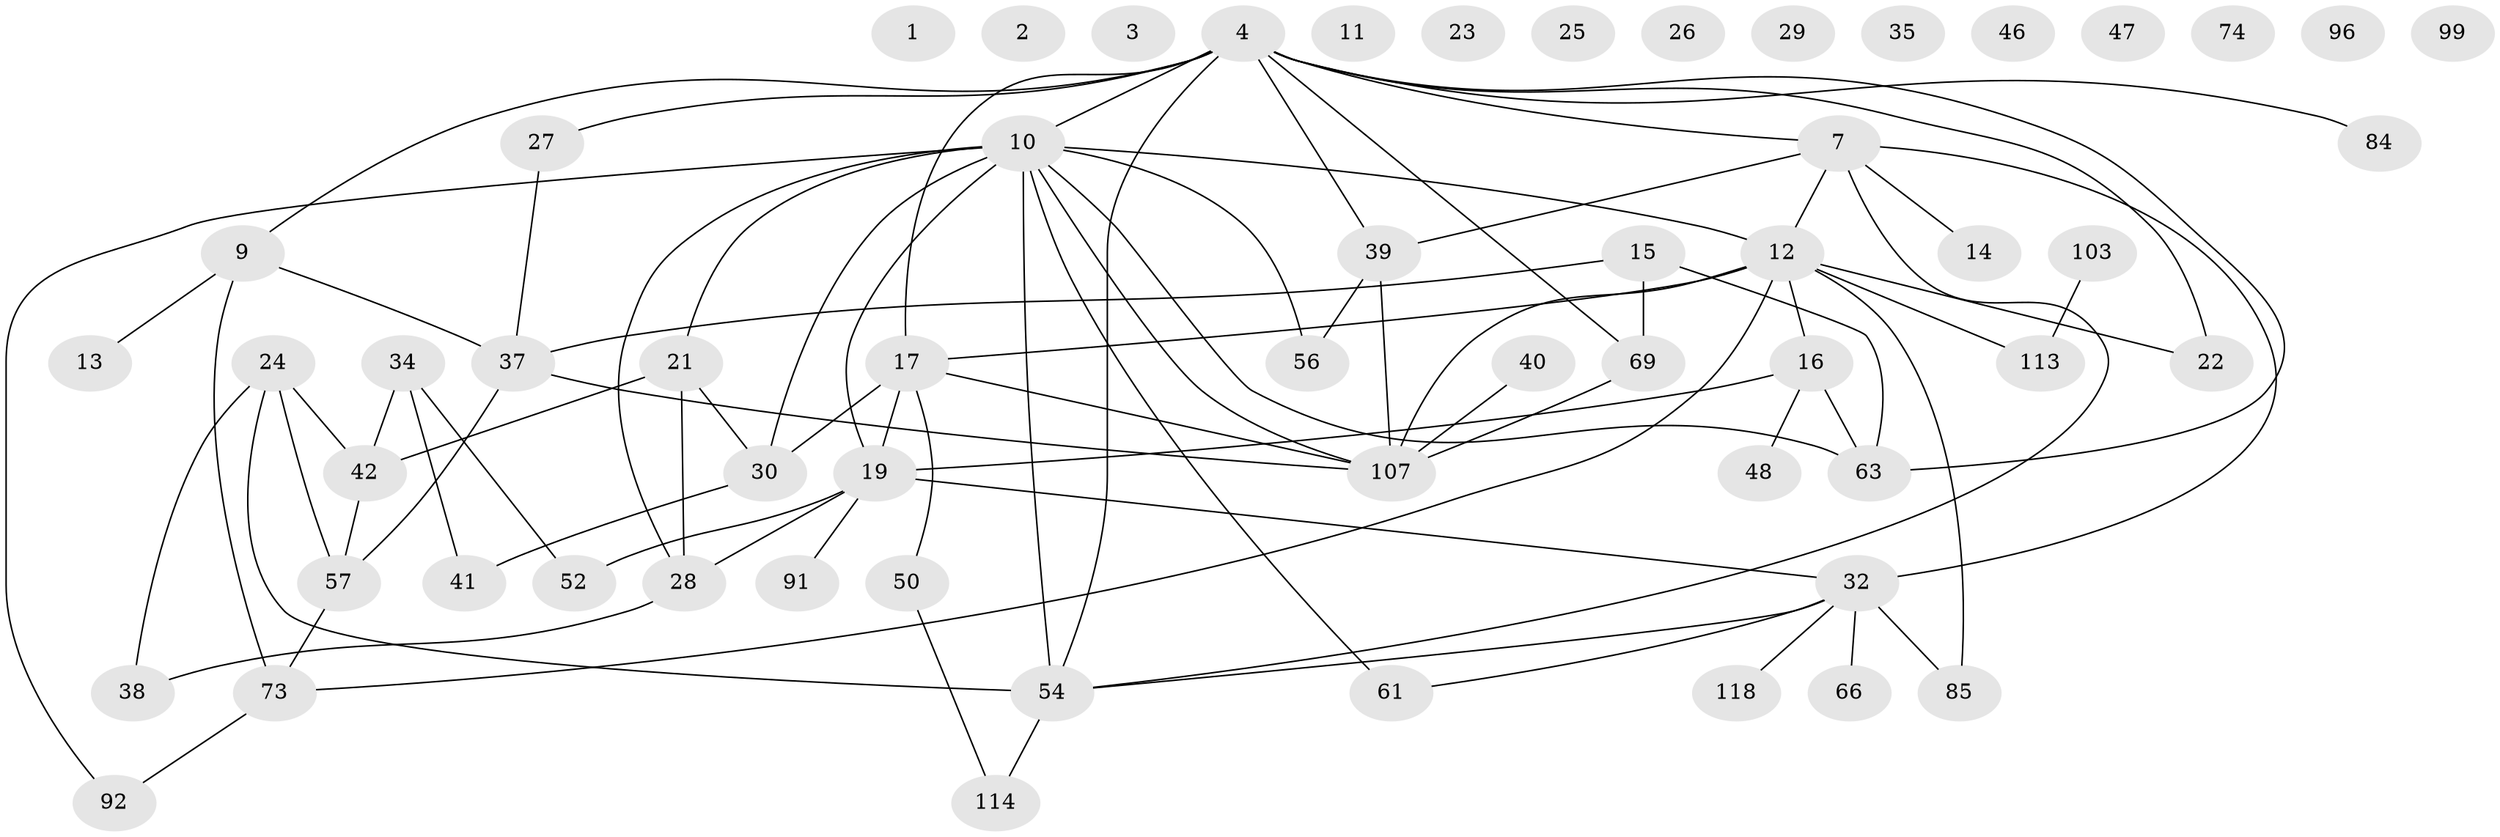 // original degree distribution, {0: 0.1016949152542373, 1: 0.22033898305084745, 5: 0.09322033898305085, 6: 0.00847457627118644, 4: 0.15254237288135594, 2: 0.2457627118644068, 3: 0.1694915254237288, 7: 0.00847457627118644}
// Generated by graph-tools (version 1.1) at 2025/13/03/09/25 04:13:02]
// undirected, 59 vertices, 81 edges
graph export_dot {
graph [start="1"]
  node [color=gray90,style=filled];
  1;
  2 [super="+5"];
  3;
  4 [super="+6+80+106+108+117"];
  7 [super="+8+45+79"];
  9 [super="+18+83"];
  10 [super="+33+82+88+97+98"];
  11;
  12 [super="+20+43+62+76"];
  13;
  14;
  15 [super="+89+102"];
  16 [super="+111"];
  17 [super="+60+67"];
  19 [super="+49+58+72+86"];
  21 [super="+44+87"];
  22 [super="+78"];
  23;
  24 [super="+31+71"];
  25;
  26;
  27 [super="+55"];
  28 [super="+36+70+77+109"];
  29;
  30 [super="+64+101"];
  32 [super="+100+115+116"];
  34 [super="+110"];
  35;
  37 [super="+51+75+81"];
  38;
  39 [super="+65+94"];
  40;
  41 [super="+53+112"];
  42 [super="+59"];
  46;
  47 [super="+68"];
  48;
  50 [super="+93"];
  52;
  54 [super="+95"];
  56;
  57 [super="+105"];
  61 [super="+104"];
  63;
  66;
  69;
  73 [super="+90"];
  74;
  84;
  85;
  91;
  92;
  96;
  99;
  103;
  107;
  113;
  114;
  118;
  4 -- 69;
  4 -- 54;
  4 -- 63;
  4 -- 84;
  4 -- 22;
  4 -- 7;
  4 -- 9;
  4 -- 10 [weight=2];
  4 -- 17;
  4 -- 27;
  4 -- 39;
  7 -- 54;
  7 -- 39;
  7 -- 14;
  7 -- 12;
  7 -- 32;
  9 -- 13;
  9 -- 37;
  9 -- 73;
  10 -- 107;
  10 -- 12 [weight=2];
  10 -- 63;
  10 -- 92;
  10 -- 30;
  10 -- 56;
  10 -- 61;
  10 -- 28;
  10 -- 19;
  10 -- 21;
  10 -- 54;
  12 -- 73;
  12 -- 85;
  12 -- 113;
  12 -- 22;
  12 -- 107;
  12 -- 16;
  12 -- 17;
  15 -- 63;
  15 -- 69;
  15 -- 37;
  16 -- 48;
  16 -- 19;
  16 -- 63;
  17 -- 107;
  17 -- 30;
  17 -- 50;
  17 -- 19;
  19 -- 32;
  19 -- 91;
  19 -- 52;
  19 -- 28;
  21 -- 28;
  21 -- 30;
  21 -- 42;
  24 -- 57;
  24 -- 42;
  24 -- 38;
  24 -- 54;
  27 -- 37;
  28 -- 38;
  30 -- 41;
  32 -- 66;
  32 -- 118;
  32 -- 85;
  32 -- 54;
  32 -- 61;
  34 -- 41;
  34 -- 52;
  34 -- 42;
  37 -- 107;
  37 -- 57;
  39 -- 56;
  39 -- 107;
  40 -- 107;
  42 -- 57;
  50 -- 114;
  54 -- 114;
  57 -- 73;
  69 -- 107;
  73 -- 92;
  103 -- 113;
}
